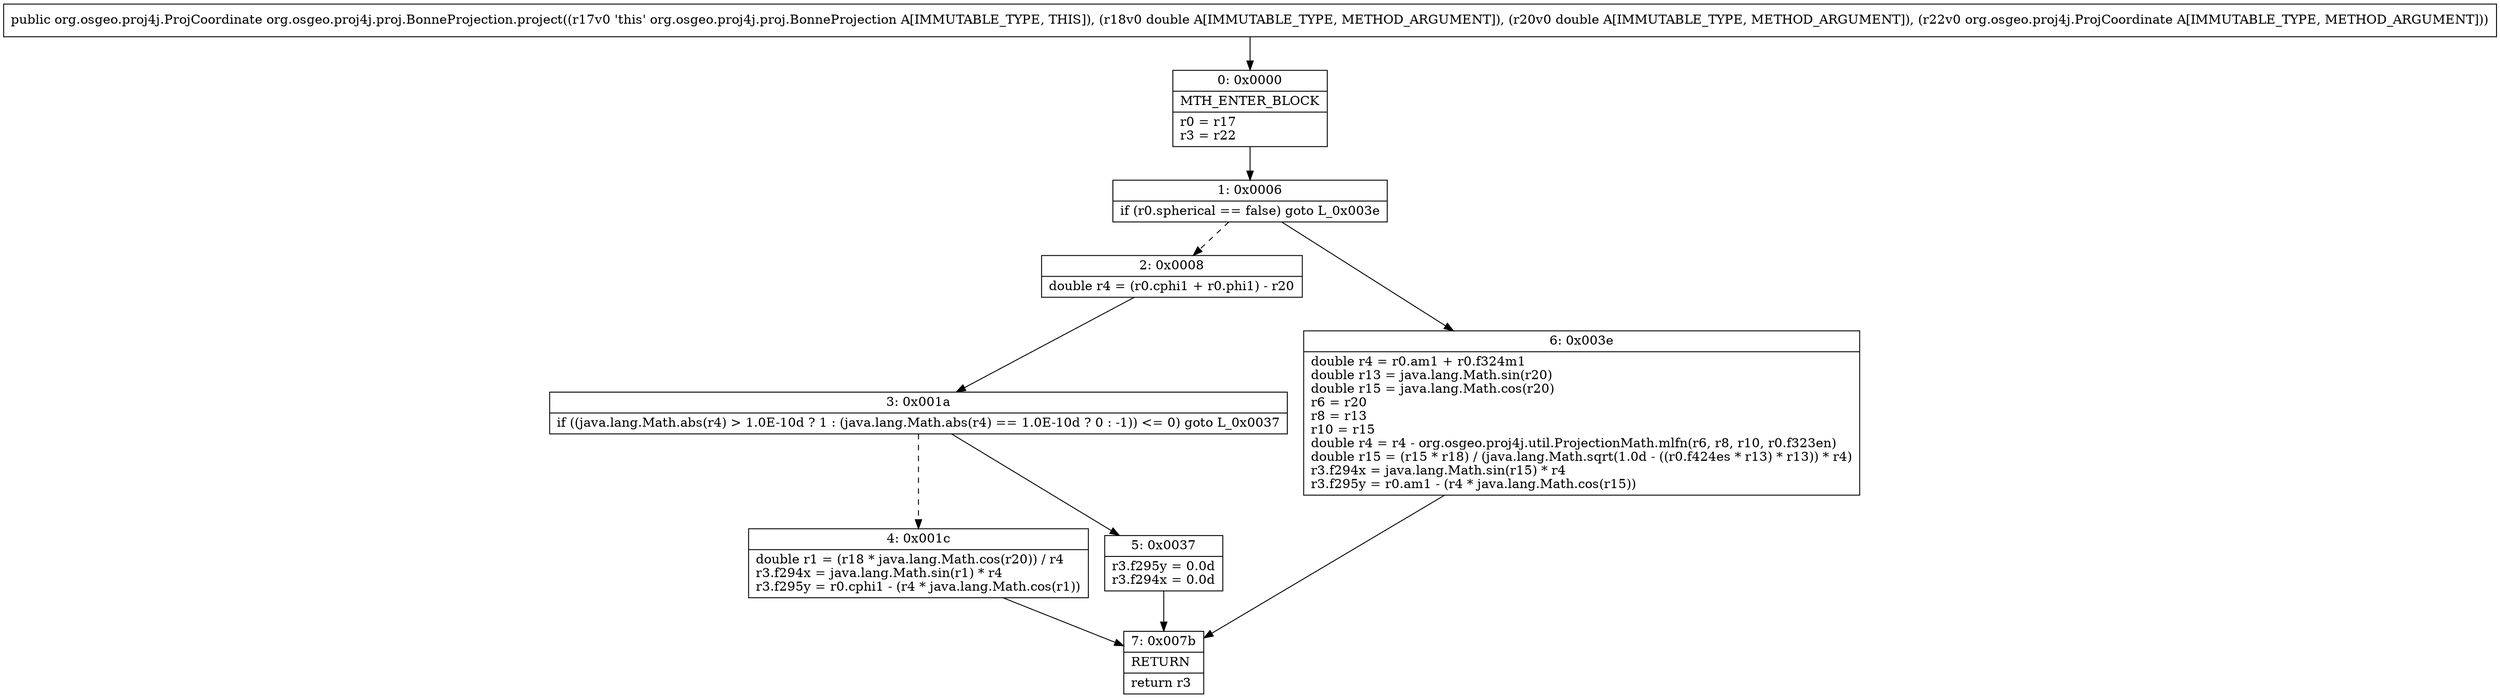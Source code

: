 digraph "CFG fororg.osgeo.proj4j.proj.BonneProjection.project(DDLorg\/osgeo\/proj4j\/ProjCoordinate;)Lorg\/osgeo\/proj4j\/ProjCoordinate;" {
Node_0 [shape=record,label="{0\:\ 0x0000|MTH_ENTER_BLOCK\l|r0 = r17\lr3 = r22\l}"];
Node_1 [shape=record,label="{1\:\ 0x0006|if (r0.spherical == false) goto L_0x003e\l}"];
Node_2 [shape=record,label="{2\:\ 0x0008|double r4 = (r0.cphi1 + r0.phi1) \- r20\l}"];
Node_3 [shape=record,label="{3\:\ 0x001a|if ((java.lang.Math.abs(r4) \> 1.0E\-10d ? 1 : (java.lang.Math.abs(r4) == 1.0E\-10d ? 0 : \-1)) \<= 0) goto L_0x0037\l}"];
Node_4 [shape=record,label="{4\:\ 0x001c|double r1 = (r18 * java.lang.Math.cos(r20)) \/ r4\lr3.f294x = java.lang.Math.sin(r1) * r4\lr3.f295y = r0.cphi1 \- (r4 * java.lang.Math.cos(r1))\l}"];
Node_5 [shape=record,label="{5\:\ 0x0037|r3.f295y = 0.0d\lr3.f294x = 0.0d\l}"];
Node_6 [shape=record,label="{6\:\ 0x003e|double r4 = r0.am1 + r0.f324m1\ldouble r13 = java.lang.Math.sin(r20)\ldouble r15 = java.lang.Math.cos(r20)\lr6 = r20\lr8 = r13\lr10 = r15\ldouble r4 = r4 \- org.osgeo.proj4j.util.ProjectionMath.mlfn(r6, r8, r10, r0.f323en)\ldouble r15 = (r15 * r18) \/ (java.lang.Math.sqrt(1.0d \- ((r0.f424es * r13) * r13)) * r4)\lr3.f294x = java.lang.Math.sin(r15) * r4\lr3.f295y = r0.am1 \- (r4 * java.lang.Math.cos(r15))\l}"];
Node_7 [shape=record,label="{7\:\ 0x007b|RETURN\l|return r3\l}"];
MethodNode[shape=record,label="{public org.osgeo.proj4j.ProjCoordinate org.osgeo.proj4j.proj.BonneProjection.project((r17v0 'this' org.osgeo.proj4j.proj.BonneProjection A[IMMUTABLE_TYPE, THIS]), (r18v0 double A[IMMUTABLE_TYPE, METHOD_ARGUMENT]), (r20v0 double A[IMMUTABLE_TYPE, METHOD_ARGUMENT]), (r22v0 org.osgeo.proj4j.ProjCoordinate A[IMMUTABLE_TYPE, METHOD_ARGUMENT])) }"];
MethodNode -> Node_0;
Node_0 -> Node_1;
Node_1 -> Node_2[style=dashed];
Node_1 -> Node_6;
Node_2 -> Node_3;
Node_3 -> Node_4[style=dashed];
Node_3 -> Node_5;
Node_4 -> Node_7;
Node_5 -> Node_7;
Node_6 -> Node_7;
}

